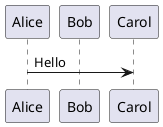 @startuml

participant Alice
participant Bob
participant Carol

Alice -> Carol : Hello
' Carol -> Bob : hello
@enduml